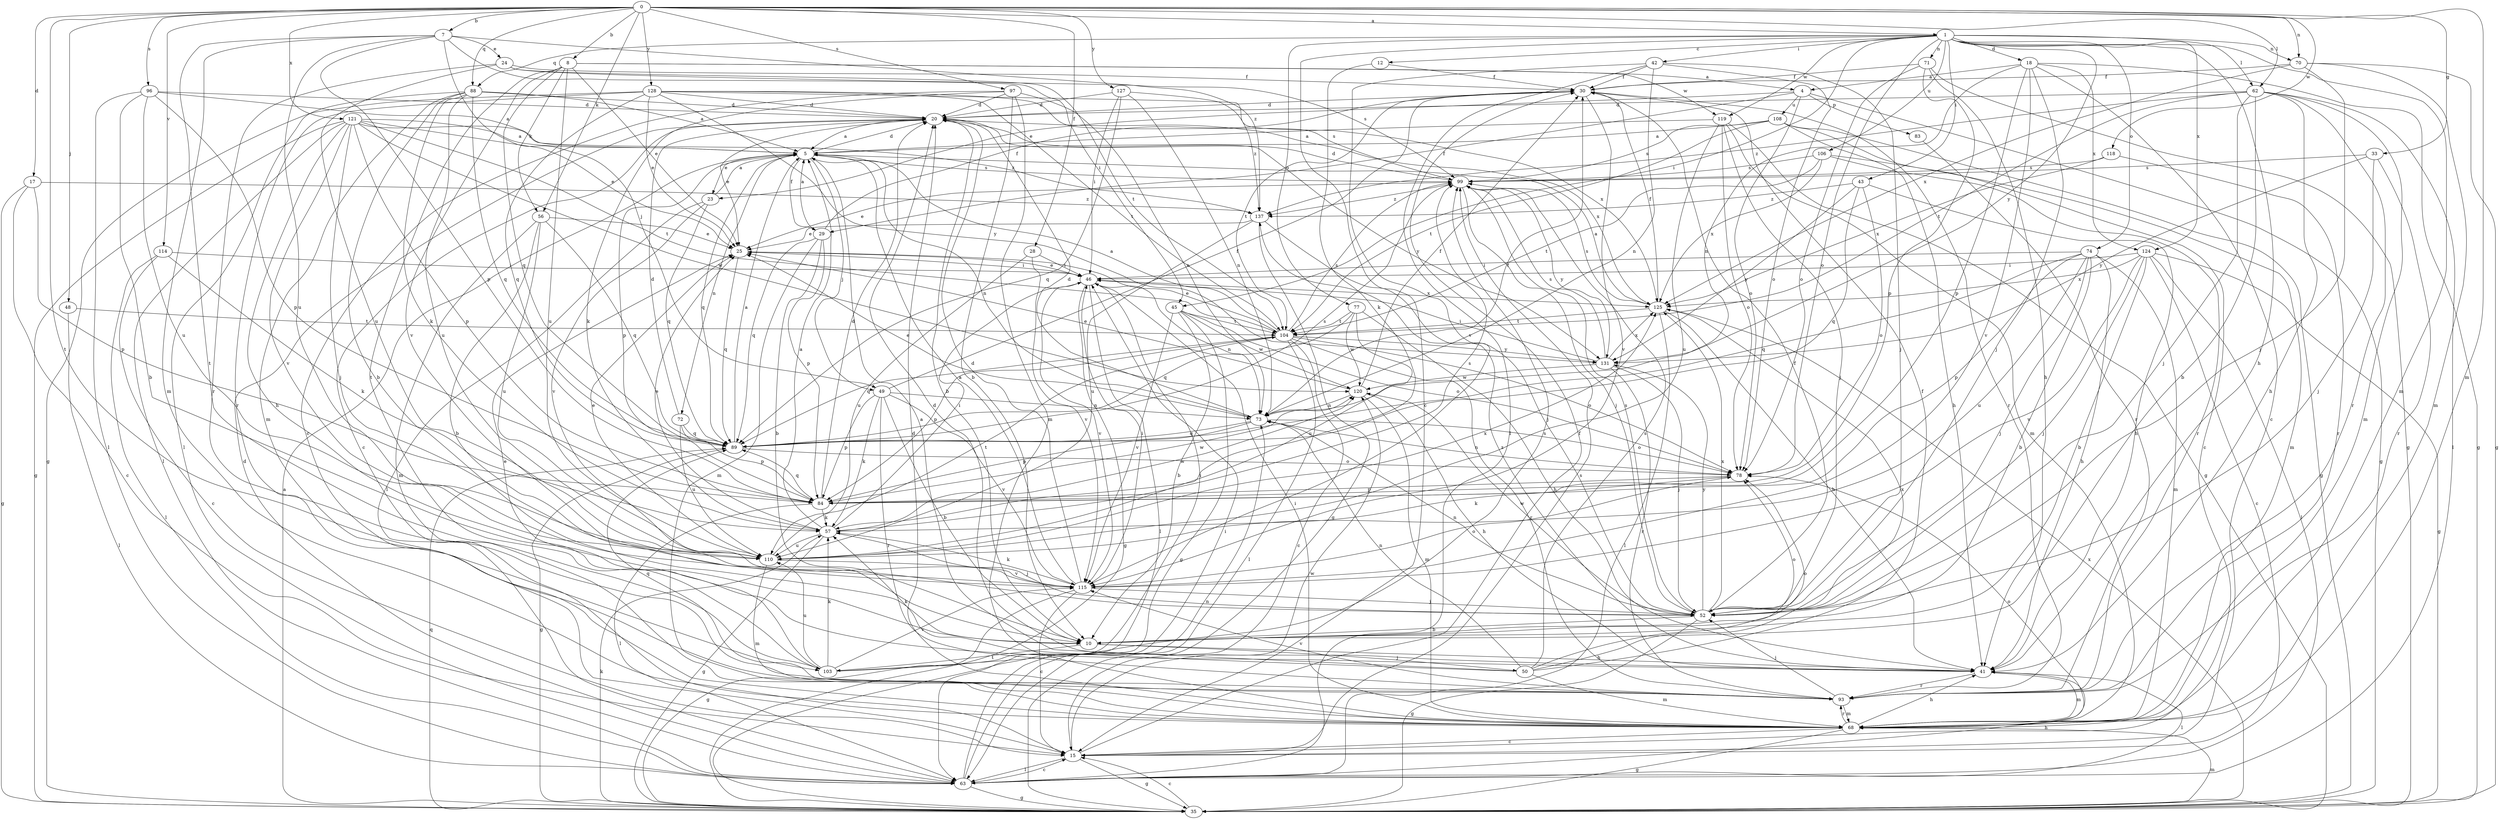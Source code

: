 strict digraph  {
0;
1;
4;
5;
7;
8;
10;
12;
15;
17;
18;
20;
23;
24;
25;
28;
29;
30;
33;
35;
41;
42;
43;
45;
46;
48;
49;
50;
52;
56;
57;
62;
63;
68;
70;
71;
72;
73;
74;
77;
78;
83;
84;
88;
89;
93;
96;
97;
99;
103;
104;
106;
108;
110;
114;
115;
118;
119;
120;
121;
124;
125;
127;
128;
131;
137;
0 -> 1  [label=a];
0 -> 7  [label=b];
0 -> 8  [label=b];
0 -> 17  [label=d];
0 -> 28  [label=f];
0 -> 33  [label=g];
0 -> 48  [label=j];
0 -> 56  [label=k];
0 -> 62  [label=l];
0 -> 68  [label=m];
0 -> 70  [label=n];
0 -> 88  [label=q];
0 -> 96  [label=s];
0 -> 97  [label=s];
0 -> 103  [label=t];
0 -> 114  [label=v];
0 -> 118  [label=w];
0 -> 121  [label=x];
0 -> 127  [label=y];
0 -> 128  [label=y];
1 -> 12  [label=c];
1 -> 15  [label=c];
1 -> 18  [label=d];
1 -> 41  [label=h];
1 -> 42  [label=i];
1 -> 43  [label=i];
1 -> 45  [label=i];
1 -> 62  [label=l];
1 -> 68  [label=m];
1 -> 70  [label=n];
1 -> 71  [label=n];
1 -> 74  [label=o];
1 -> 77  [label=o];
1 -> 78  [label=o];
1 -> 88  [label=q];
1 -> 106  [label=u];
1 -> 119  [label=w];
1 -> 124  [label=x];
1 -> 131  [label=y];
4 -> 23  [label=e];
4 -> 29  [label=f];
4 -> 35  [label=g];
4 -> 78  [label=o];
4 -> 83  [label=p];
4 -> 108  [label=u];
5 -> 20  [label=d];
5 -> 23  [label=e];
5 -> 29  [label=f];
5 -> 49  [label=j];
5 -> 72  [label=n];
5 -> 73  [label=n];
5 -> 84  [label=p];
5 -> 89  [label=q];
5 -> 99  [label=s];
7 -> 24  [label=e];
7 -> 45  [label=i];
7 -> 49  [label=j];
7 -> 68  [label=m];
7 -> 84  [label=p];
7 -> 103  [label=t];
7 -> 110  [label=u];
7 -> 137  [label=z];
8 -> 4  [label=a];
8 -> 25  [label=e];
8 -> 56  [label=k];
8 -> 89  [label=q];
8 -> 103  [label=t];
8 -> 110  [label=u];
8 -> 115  [label=v];
8 -> 119  [label=w];
10 -> 41  [label=h];
10 -> 50  [label=j];
10 -> 78  [label=o];
10 -> 103  [label=t];
12 -> 30  [label=f];
12 -> 57  [label=k];
15 -> 30  [label=f];
15 -> 35  [label=g];
15 -> 63  [label=l];
15 -> 99  [label=s];
15 -> 120  [label=w];
17 -> 15  [label=c];
17 -> 35  [label=g];
17 -> 84  [label=p];
17 -> 137  [label=z];
18 -> 4  [label=a];
18 -> 15  [label=c];
18 -> 35  [label=g];
18 -> 52  [label=j];
18 -> 73  [label=n];
18 -> 84  [label=p];
18 -> 115  [label=v];
18 -> 124  [label=x];
20 -> 5  [label=a];
20 -> 10  [label=b];
20 -> 15  [label=c];
20 -> 25  [label=e];
20 -> 125  [label=x];
20 -> 131  [label=y];
23 -> 5  [label=a];
23 -> 63  [label=l];
23 -> 89  [label=q];
23 -> 115  [label=v];
24 -> 30  [label=f];
24 -> 93  [label=r];
24 -> 99  [label=s];
24 -> 104  [label=t];
24 -> 110  [label=u];
25 -> 46  [label=i];
25 -> 89  [label=q];
28 -> 46  [label=i];
28 -> 110  [label=u];
28 -> 115  [label=v];
29 -> 5  [label=a];
29 -> 10  [label=b];
29 -> 30  [label=f];
29 -> 68  [label=m];
29 -> 84  [label=p];
29 -> 89  [label=q];
30 -> 20  [label=d];
30 -> 93  [label=r];
30 -> 104  [label=t];
30 -> 115  [label=v];
33 -> 52  [label=j];
33 -> 93  [label=r];
33 -> 99  [label=s];
33 -> 131  [label=y];
35 -> 5  [label=a];
35 -> 15  [label=c];
35 -> 57  [label=k];
35 -> 68  [label=m];
35 -> 89  [label=q];
35 -> 125  [label=x];
41 -> 20  [label=d];
41 -> 63  [label=l];
41 -> 68  [label=m];
41 -> 93  [label=r];
41 -> 137  [label=z];
42 -> 30  [label=f];
42 -> 52  [label=j];
42 -> 63  [label=l];
42 -> 73  [label=n];
42 -> 78  [label=o];
42 -> 115  [label=v];
43 -> 41  [label=h];
43 -> 78  [label=o];
43 -> 89  [label=q];
43 -> 131  [label=y];
43 -> 137  [label=z];
45 -> 10  [label=b];
45 -> 35  [label=g];
45 -> 78  [label=o];
45 -> 104  [label=t];
45 -> 115  [label=v];
45 -> 120  [label=w];
46 -> 25  [label=e];
46 -> 35  [label=g];
46 -> 63  [label=l];
46 -> 73  [label=n];
46 -> 115  [label=v];
46 -> 125  [label=x];
48 -> 63  [label=l];
48 -> 104  [label=t];
49 -> 10  [label=b];
49 -> 30  [label=f];
49 -> 57  [label=k];
49 -> 73  [label=n];
49 -> 84  [label=p];
49 -> 93  [label=r];
49 -> 115  [label=v];
50 -> 5  [label=a];
50 -> 30  [label=f];
50 -> 57  [label=k];
50 -> 68  [label=m];
50 -> 73  [label=n];
50 -> 78  [label=o];
50 -> 99  [label=s];
50 -> 125  [label=x];
52 -> 10  [label=b];
52 -> 30  [label=f];
52 -> 35  [label=g];
52 -> 73  [label=n];
52 -> 99  [label=s];
52 -> 120  [label=w];
52 -> 125  [label=x];
52 -> 131  [label=y];
56 -> 10  [label=b];
56 -> 25  [label=e];
56 -> 68  [label=m];
56 -> 89  [label=q];
56 -> 110  [label=u];
57 -> 5  [label=a];
57 -> 25  [label=e];
57 -> 35  [label=g];
57 -> 46  [label=i];
57 -> 52  [label=j];
57 -> 99  [label=s];
57 -> 110  [label=u];
57 -> 120  [label=w];
62 -> 10  [label=b];
62 -> 20  [label=d];
62 -> 41  [label=h];
62 -> 52  [label=j];
62 -> 63  [label=l];
62 -> 68  [label=m];
62 -> 93  [label=r];
62 -> 104  [label=t];
62 -> 137  [label=z];
63 -> 15  [label=c];
63 -> 20  [label=d];
63 -> 35  [label=g];
63 -> 41  [label=h];
63 -> 46  [label=i];
63 -> 73  [label=n];
68 -> 15  [label=c];
68 -> 20  [label=d];
68 -> 35  [label=g];
68 -> 41  [label=h];
68 -> 46  [label=i];
68 -> 78  [label=o];
68 -> 93  [label=r];
70 -> 30  [label=f];
70 -> 35  [label=g];
70 -> 52  [label=j];
70 -> 68  [label=m];
70 -> 125  [label=x];
71 -> 30  [label=f];
71 -> 35  [label=g];
71 -> 41  [label=h];
71 -> 78  [label=o];
71 -> 84  [label=p];
72 -> 20  [label=d];
72 -> 84  [label=p];
72 -> 89  [label=q];
72 -> 110  [label=u];
73 -> 20  [label=d];
73 -> 25  [label=e];
73 -> 30  [label=f];
73 -> 78  [label=o];
73 -> 84  [label=p];
73 -> 89  [label=q];
74 -> 10  [label=b];
74 -> 41  [label=h];
74 -> 46  [label=i];
74 -> 52  [label=j];
74 -> 68  [label=m];
74 -> 84  [label=p];
74 -> 89  [label=q];
74 -> 110  [label=u];
77 -> 41  [label=h];
77 -> 89  [label=q];
77 -> 104  [label=t];
77 -> 110  [label=u];
77 -> 120  [label=w];
78 -> 57  [label=k];
78 -> 73  [label=n];
78 -> 84  [label=p];
83 -> 93  [label=r];
84 -> 20  [label=d];
84 -> 57  [label=k];
84 -> 63  [label=l];
84 -> 89  [label=q];
84 -> 120  [label=w];
88 -> 5  [label=a];
88 -> 10  [label=b];
88 -> 20  [label=d];
88 -> 57  [label=k];
88 -> 63  [label=l];
88 -> 68  [label=m];
88 -> 89  [label=q];
88 -> 110  [label=u];
89 -> 5  [label=a];
89 -> 35  [label=g];
89 -> 78  [label=o];
89 -> 99  [label=s];
93 -> 52  [label=j];
93 -> 68  [label=m];
93 -> 89  [label=q];
93 -> 115  [label=v];
96 -> 5  [label=a];
96 -> 10  [label=b];
96 -> 20  [label=d];
96 -> 63  [label=l];
96 -> 84  [label=p];
96 -> 110  [label=u];
97 -> 10  [label=b];
97 -> 15  [label=c];
97 -> 20  [label=d];
97 -> 57  [label=k];
97 -> 68  [label=m];
97 -> 73  [label=n];
99 -> 20  [label=d];
99 -> 25  [label=e];
99 -> 52  [label=j];
99 -> 131  [label=y];
99 -> 137  [label=z];
103 -> 25  [label=e];
103 -> 46  [label=i];
103 -> 57  [label=k];
103 -> 99  [label=s];
103 -> 110  [label=u];
103 -> 115  [label=v];
104 -> 5  [label=a];
104 -> 15  [label=c];
104 -> 25  [label=e];
104 -> 63  [label=l];
104 -> 78  [label=o];
104 -> 84  [label=p];
104 -> 89  [label=q];
104 -> 93  [label=r];
104 -> 99  [label=s];
104 -> 131  [label=y];
106 -> 68  [label=m];
106 -> 93  [label=r];
106 -> 99  [label=s];
106 -> 104  [label=t];
106 -> 125  [label=x];
108 -> 5  [label=a];
108 -> 15  [label=c];
108 -> 35  [label=g];
108 -> 41  [label=h];
108 -> 99  [label=s];
108 -> 104  [label=t];
110 -> 25  [label=e];
110 -> 68  [label=m];
110 -> 104  [label=t];
110 -> 115  [label=v];
110 -> 125  [label=x];
114 -> 15  [label=c];
114 -> 46  [label=i];
114 -> 57  [label=k];
114 -> 63  [label=l];
115 -> 5  [label=a];
115 -> 15  [label=c];
115 -> 20  [label=d];
115 -> 35  [label=g];
115 -> 46  [label=i];
115 -> 52  [label=j];
115 -> 57  [label=k];
115 -> 78  [label=o];
118 -> 93  [label=r];
118 -> 99  [label=s];
118 -> 125  [label=x];
119 -> 5  [label=a];
119 -> 35  [label=g];
119 -> 52  [label=j];
119 -> 68  [label=m];
119 -> 78  [label=o];
119 -> 110  [label=u];
120 -> 25  [label=e];
120 -> 30  [label=f];
120 -> 41  [label=h];
120 -> 68  [label=m];
120 -> 73  [label=n];
121 -> 5  [label=a];
121 -> 25  [label=e];
121 -> 35  [label=g];
121 -> 41  [label=h];
121 -> 52  [label=j];
121 -> 63  [label=l];
121 -> 84  [label=p];
121 -> 104  [label=t];
121 -> 115  [label=v];
121 -> 120  [label=w];
121 -> 137  [label=z];
124 -> 10  [label=b];
124 -> 15  [label=c];
124 -> 35  [label=g];
124 -> 46  [label=i];
124 -> 52  [label=j];
124 -> 63  [label=l];
124 -> 115  [label=v];
124 -> 125  [label=x];
125 -> 5  [label=a];
125 -> 30  [label=f];
125 -> 41  [label=h];
125 -> 63  [label=l];
125 -> 99  [label=s];
125 -> 104  [label=t];
127 -> 20  [label=d];
127 -> 46  [label=i];
127 -> 73  [label=n];
127 -> 89  [label=q];
127 -> 137  [label=z];
128 -> 20  [label=d];
128 -> 25  [label=e];
128 -> 35  [label=g];
128 -> 89  [label=q];
128 -> 93  [label=r];
128 -> 99  [label=s];
128 -> 104  [label=t];
128 -> 125  [label=x];
128 -> 131  [label=y];
131 -> 46  [label=i];
131 -> 52  [label=j];
131 -> 93  [label=r];
131 -> 99  [label=s];
131 -> 120  [label=w];
131 -> 125  [label=x];
137 -> 25  [label=e];
137 -> 35  [label=g];
137 -> 52  [label=j];
137 -> 110  [label=u];
}
